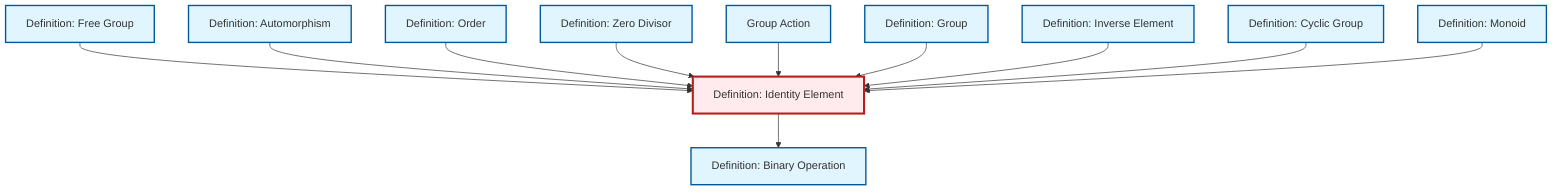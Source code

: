 graph TD
    classDef definition fill:#e1f5fe,stroke:#01579b,stroke-width:2px
    classDef theorem fill:#f3e5f5,stroke:#4a148c,stroke-width:2px
    classDef axiom fill:#fff3e0,stroke:#e65100,stroke-width:2px
    classDef example fill:#e8f5e9,stroke:#1b5e20,stroke-width:2px
    classDef current fill:#ffebee,stroke:#b71c1c,stroke-width:3px
    def-automorphism["Definition: Automorphism"]:::definition
    def-monoid["Definition: Monoid"]:::definition
    def-cyclic-group["Definition: Cyclic Group"]:::definition
    def-binary-operation["Definition: Binary Operation"]:::definition
    def-identity-element["Definition: Identity Element"]:::definition
    def-order["Definition: Order"]:::definition
    def-group-action["Group Action"]:::definition
    def-group["Definition: Group"]:::definition
    def-inverse-element["Definition: Inverse Element"]:::definition
    def-free-group["Definition: Free Group"]:::definition
    def-zero-divisor["Definition: Zero Divisor"]:::definition
    def-free-group --> def-identity-element
    def-identity-element --> def-binary-operation
    def-automorphism --> def-identity-element
    def-order --> def-identity-element
    def-zero-divisor --> def-identity-element
    def-group-action --> def-identity-element
    def-group --> def-identity-element
    def-inverse-element --> def-identity-element
    def-cyclic-group --> def-identity-element
    def-monoid --> def-identity-element
    class def-identity-element current